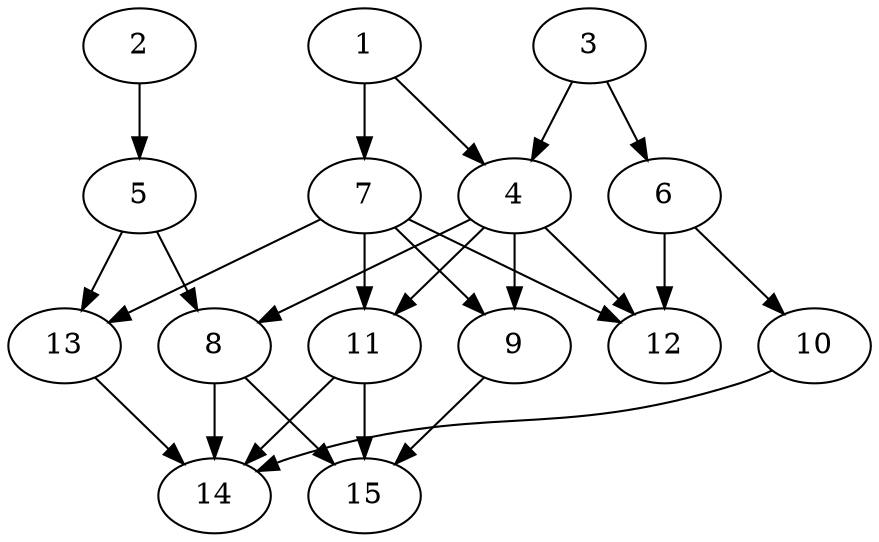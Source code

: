 // DAG automatically generated by daggen at Thu Oct  3 13:59:26 2019
// ./daggen --dot -n 15 --ccr 0.4 --fat 0.7 --regular 0.5 --density 0.6 --mindata 5242880 --maxdata 52428800 
digraph G {
  1 [size="65098240", alpha="0.14", expect_size="26039296"] 
  1 -> 4 [size ="26039296"]
  1 -> 7 [size ="26039296"]
  2 [size="120570880", alpha="0.01", expect_size="48228352"] 
  2 -> 5 [size ="48228352"]
  3 [size="113472000", alpha="0.13", expect_size="45388800"] 
  3 -> 4 [size ="45388800"]
  3 -> 6 [size ="45388800"]
  4 [size="35302400", alpha="0.09", expect_size="14120960"] 
  4 -> 8 [size ="14120960"]
  4 -> 9 [size ="14120960"]
  4 -> 11 [size ="14120960"]
  4 -> 12 [size ="14120960"]
  5 [size="86095360", alpha="0.16", expect_size="34438144"] 
  5 -> 8 [size ="34438144"]
  5 -> 13 [size ="34438144"]
  6 [size="41976320", alpha="0.02", expect_size="16790528"] 
  6 -> 10 [size ="16790528"]
  6 -> 12 [size ="16790528"]
  7 [size="105282560", alpha="0.03", expect_size="42113024"] 
  7 -> 9 [size ="42113024"]
  7 -> 11 [size ="42113024"]
  7 -> 12 [size ="42113024"]
  7 -> 13 [size ="42113024"]
  8 [size="58818560", alpha="0.05", expect_size="23527424"] 
  8 -> 14 [size ="23527424"]
  8 -> 15 [size ="23527424"]
  9 [size="44508160", alpha="0.11", expect_size="17803264"] 
  9 -> 15 [size ="17803264"]
  10 [size="62197760", alpha="0.02", expect_size="24879104"] 
  10 -> 14 [size ="24879104"]
  11 [size="72714240", alpha="0.11", expect_size="29085696"] 
  11 -> 14 [size ="29085696"]
  11 -> 15 [size ="29085696"]
  12 [size="35118080", alpha="0.10", expect_size="14047232"] 
  13 [size="43824640", alpha="0.08", expect_size="17529856"] 
  13 -> 14 [size ="17529856"]
  14 [size="122332160", alpha="0.04", expect_size="48932864"] 
  15 [size="56995840", alpha="0.10", expect_size="22798336"] 
}
